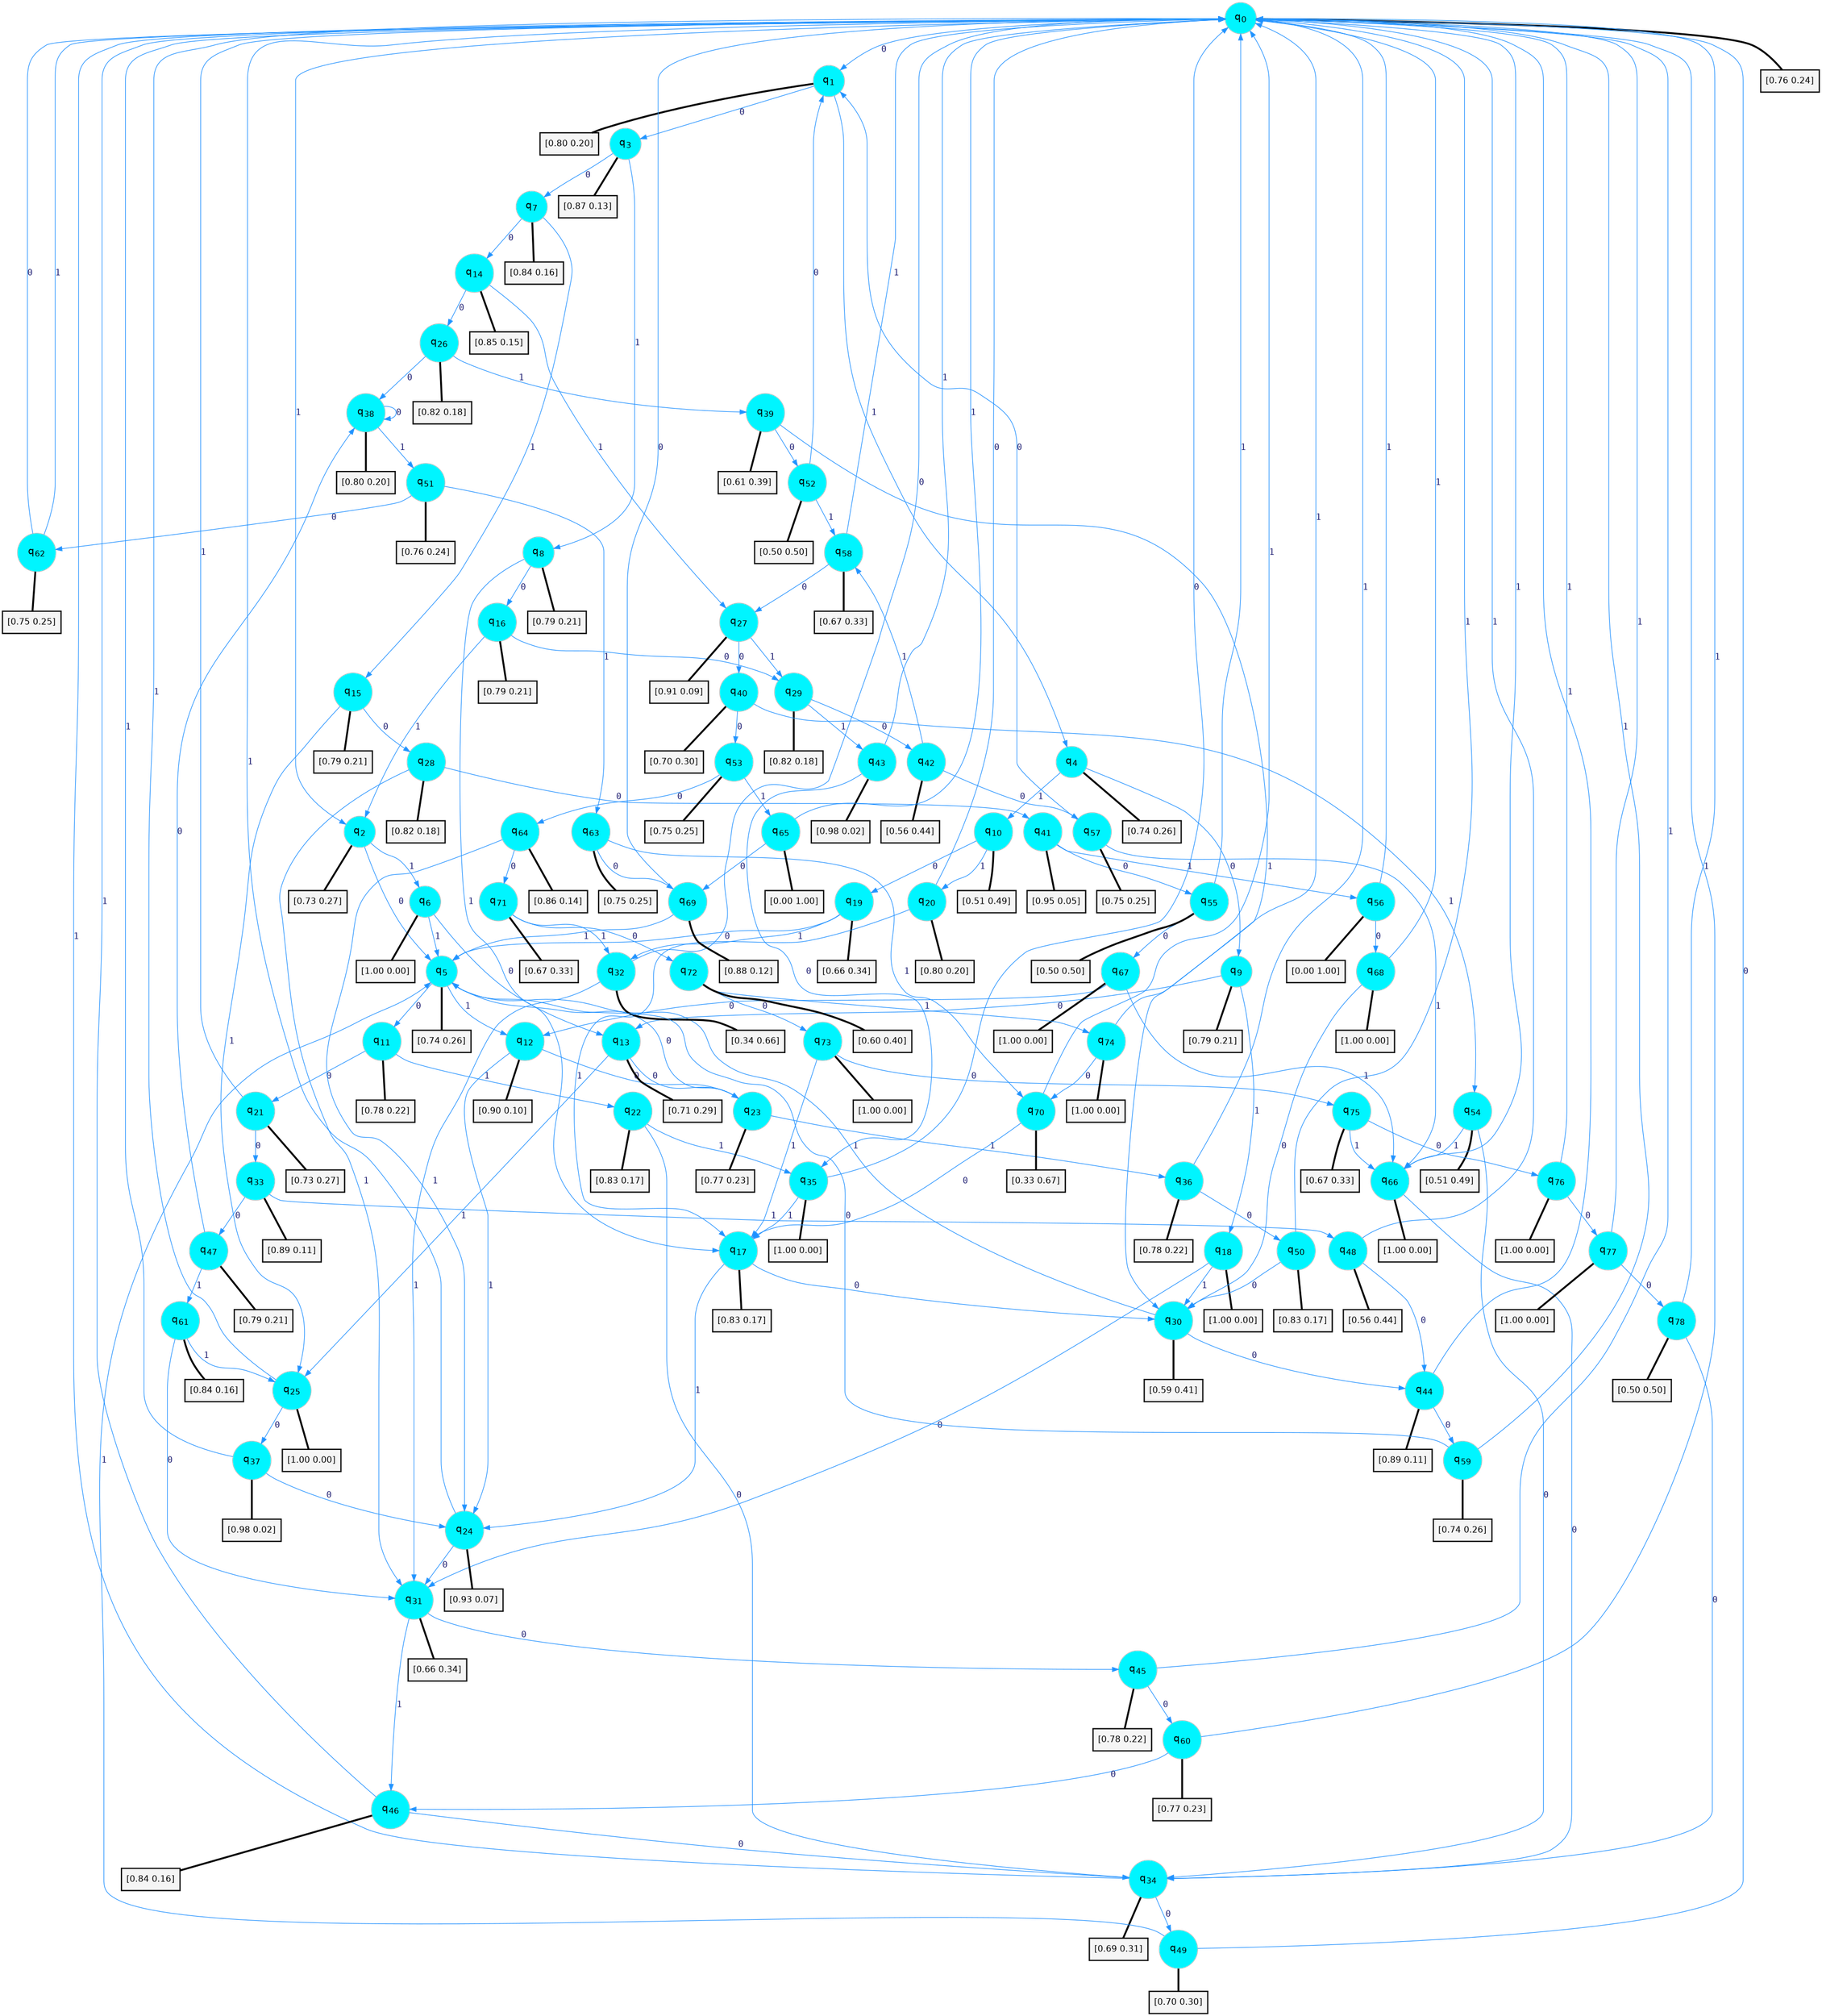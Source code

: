 digraph G {
graph [
bgcolor=transparent, dpi=300, rankdir=TD, size="40,25"];
node [
color=gray, fillcolor=turquoise1, fontcolor=black, fontname=Helvetica, fontsize=16, fontweight=bold, shape=circle, style=filled];
edge [
arrowsize=1, color=dodgerblue1, fontcolor=midnightblue, fontname=courier, fontweight=bold, penwidth=1, style=solid, weight=20];
0[label=<q<SUB>0</SUB>>];
1[label=<q<SUB>1</SUB>>];
2[label=<q<SUB>2</SUB>>];
3[label=<q<SUB>3</SUB>>];
4[label=<q<SUB>4</SUB>>];
5[label=<q<SUB>5</SUB>>];
6[label=<q<SUB>6</SUB>>];
7[label=<q<SUB>7</SUB>>];
8[label=<q<SUB>8</SUB>>];
9[label=<q<SUB>9</SUB>>];
10[label=<q<SUB>10</SUB>>];
11[label=<q<SUB>11</SUB>>];
12[label=<q<SUB>12</SUB>>];
13[label=<q<SUB>13</SUB>>];
14[label=<q<SUB>14</SUB>>];
15[label=<q<SUB>15</SUB>>];
16[label=<q<SUB>16</SUB>>];
17[label=<q<SUB>17</SUB>>];
18[label=<q<SUB>18</SUB>>];
19[label=<q<SUB>19</SUB>>];
20[label=<q<SUB>20</SUB>>];
21[label=<q<SUB>21</SUB>>];
22[label=<q<SUB>22</SUB>>];
23[label=<q<SUB>23</SUB>>];
24[label=<q<SUB>24</SUB>>];
25[label=<q<SUB>25</SUB>>];
26[label=<q<SUB>26</SUB>>];
27[label=<q<SUB>27</SUB>>];
28[label=<q<SUB>28</SUB>>];
29[label=<q<SUB>29</SUB>>];
30[label=<q<SUB>30</SUB>>];
31[label=<q<SUB>31</SUB>>];
32[label=<q<SUB>32</SUB>>];
33[label=<q<SUB>33</SUB>>];
34[label=<q<SUB>34</SUB>>];
35[label=<q<SUB>35</SUB>>];
36[label=<q<SUB>36</SUB>>];
37[label=<q<SUB>37</SUB>>];
38[label=<q<SUB>38</SUB>>];
39[label=<q<SUB>39</SUB>>];
40[label=<q<SUB>40</SUB>>];
41[label=<q<SUB>41</SUB>>];
42[label=<q<SUB>42</SUB>>];
43[label=<q<SUB>43</SUB>>];
44[label=<q<SUB>44</SUB>>];
45[label=<q<SUB>45</SUB>>];
46[label=<q<SUB>46</SUB>>];
47[label=<q<SUB>47</SUB>>];
48[label=<q<SUB>48</SUB>>];
49[label=<q<SUB>49</SUB>>];
50[label=<q<SUB>50</SUB>>];
51[label=<q<SUB>51</SUB>>];
52[label=<q<SUB>52</SUB>>];
53[label=<q<SUB>53</SUB>>];
54[label=<q<SUB>54</SUB>>];
55[label=<q<SUB>55</SUB>>];
56[label=<q<SUB>56</SUB>>];
57[label=<q<SUB>57</SUB>>];
58[label=<q<SUB>58</SUB>>];
59[label=<q<SUB>59</SUB>>];
60[label=<q<SUB>60</SUB>>];
61[label=<q<SUB>61</SUB>>];
62[label=<q<SUB>62</SUB>>];
63[label=<q<SUB>63</SUB>>];
64[label=<q<SUB>64</SUB>>];
65[label=<q<SUB>65</SUB>>];
66[label=<q<SUB>66</SUB>>];
67[label=<q<SUB>67</SUB>>];
68[label=<q<SUB>68</SUB>>];
69[label=<q<SUB>69</SUB>>];
70[label=<q<SUB>70</SUB>>];
71[label=<q<SUB>71</SUB>>];
72[label=<q<SUB>72</SUB>>];
73[label=<q<SUB>73</SUB>>];
74[label=<q<SUB>74</SUB>>];
75[label=<q<SUB>75</SUB>>];
76[label=<q<SUB>76</SUB>>];
77[label=<q<SUB>77</SUB>>];
78[label=<q<SUB>78</SUB>>];
79[label="[0.76 0.24]", shape=box,fontcolor=black, fontname=Helvetica, fontsize=14, penwidth=2, fillcolor=whitesmoke,color=black];
80[label="[0.80 0.20]", shape=box,fontcolor=black, fontname=Helvetica, fontsize=14, penwidth=2, fillcolor=whitesmoke,color=black];
81[label="[0.73 0.27]", shape=box,fontcolor=black, fontname=Helvetica, fontsize=14, penwidth=2, fillcolor=whitesmoke,color=black];
82[label="[0.87 0.13]", shape=box,fontcolor=black, fontname=Helvetica, fontsize=14, penwidth=2, fillcolor=whitesmoke,color=black];
83[label="[0.74 0.26]", shape=box,fontcolor=black, fontname=Helvetica, fontsize=14, penwidth=2, fillcolor=whitesmoke,color=black];
84[label="[0.74 0.26]", shape=box,fontcolor=black, fontname=Helvetica, fontsize=14, penwidth=2, fillcolor=whitesmoke,color=black];
85[label="[1.00 0.00]", shape=box,fontcolor=black, fontname=Helvetica, fontsize=14, penwidth=2, fillcolor=whitesmoke,color=black];
86[label="[0.84 0.16]", shape=box,fontcolor=black, fontname=Helvetica, fontsize=14, penwidth=2, fillcolor=whitesmoke,color=black];
87[label="[0.79 0.21]", shape=box,fontcolor=black, fontname=Helvetica, fontsize=14, penwidth=2, fillcolor=whitesmoke,color=black];
88[label="[0.79 0.21]", shape=box,fontcolor=black, fontname=Helvetica, fontsize=14, penwidth=2, fillcolor=whitesmoke,color=black];
89[label="[0.51 0.49]", shape=box,fontcolor=black, fontname=Helvetica, fontsize=14, penwidth=2, fillcolor=whitesmoke,color=black];
90[label="[0.78 0.22]", shape=box,fontcolor=black, fontname=Helvetica, fontsize=14, penwidth=2, fillcolor=whitesmoke,color=black];
91[label="[0.90 0.10]", shape=box,fontcolor=black, fontname=Helvetica, fontsize=14, penwidth=2, fillcolor=whitesmoke,color=black];
92[label="[0.71 0.29]", shape=box,fontcolor=black, fontname=Helvetica, fontsize=14, penwidth=2, fillcolor=whitesmoke,color=black];
93[label="[0.85 0.15]", shape=box,fontcolor=black, fontname=Helvetica, fontsize=14, penwidth=2, fillcolor=whitesmoke,color=black];
94[label="[0.79 0.21]", shape=box,fontcolor=black, fontname=Helvetica, fontsize=14, penwidth=2, fillcolor=whitesmoke,color=black];
95[label="[0.79 0.21]", shape=box,fontcolor=black, fontname=Helvetica, fontsize=14, penwidth=2, fillcolor=whitesmoke,color=black];
96[label="[0.83 0.17]", shape=box,fontcolor=black, fontname=Helvetica, fontsize=14, penwidth=2, fillcolor=whitesmoke,color=black];
97[label="[1.00 0.00]", shape=box,fontcolor=black, fontname=Helvetica, fontsize=14, penwidth=2, fillcolor=whitesmoke,color=black];
98[label="[0.66 0.34]", shape=box,fontcolor=black, fontname=Helvetica, fontsize=14, penwidth=2, fillcolor=whitesmoke,color=black];
99[label="[0.80 0.20]", shape=box,fontcolor=black, fontname=Helvetica, fontsize=14, penwidth=2, fillcolor=whitesmoke,color=black];
100[label="[0.73 0.27]", shape=box,fontcolor=black, fontname=Helvetica, fontsize=14, penwidth=2, fillcolor=whitesmoke,color=black];
101[label="[0.83 0.17]", shape=box,fontcolor=black, fontname=Helvetica, fontsize=14, penwidth=2, fillcolor=whitesmoke,color=black];
102[label="[0.77 0.23]", shape=box,fontcolor=black, fontname=Helvetica, fontsize=14, penwidth=2, fillcolor=whitesmoke,color=black];
103[label="[0.93 0.07]", shape=box,fontcolor=black, fontname=Helvetica, fontsize=14, penwidth=2, fillcolor=whitesmoke,color=black];
104[label="[1.00 0.00]", shape=box,fontcolor=black, fontname=Helvetica, fontsize=14, penwidth=2, fillcolor=whitesmoke,color=black];
105[label="[0.82 0.18]", shape=box,fontcolor=black, fontname=Helvetica, fontsize=14, penwidth=2, fillcolor=whitesmoke,color=black];
106[label="[0.91 0.09]", shape=box,fontcolor=black, fontname=Helvetica, fontsize=14, penwidth=2, fillcolor=whitesmoke,color=black];
107[label="[0.82 0.18]", shape=box,fontcolor=black, fontname=Helvetica, fontsize=14, penwidth=2, fillcolor=whitesmoke,color=black];
108[label="[0.82 0.18]", shape=box,fontcolor=black, fontname=Helvetica, fontsize=14, penwidth=2, fillcolor=whitesmoke,color=black];
109[label="[0.59 0.41]", shape=box,fontcolor=black, fontname=Helvetica, fontsize=14, penwidth=2, fillcolor=whitesmoke,color=black];
110[label="[0.66 0.34]", shape=box,fontcolor=black, fontname=Helvetica, fontsize=14, penwidth=2, fillcolor=whitesmoke,color=black];
111[label="[0.34 0.66]", shape=box,fontcolor=black, fontname=Helvetica, fontsize=14, penwidth=2, fillcolor=whitesmoke,color=black];
112[label="[0.89 0.11]", shape=box,fontcolor=black, fontname=Helvetica, fontsize=14, penwidth=2, fillcolor=whitesmoke,color=black];
113[label="[0.69 0.31]", shape=box,fontcolor=black, fontname=Helvetica, fontsize=14, penwidth=2, fillcolor=whitesmoke,color=black];
114[label="[1.00 0.00]", shape=box,fontcolor=black, fontname=Helvetica, fontsize=14, penwidth=2, fillcolor=whitesmoke,color=black];
115[label="[0.78 0.22]", shape=box,fontcolor=black, fontname=Helvetica, fontsize=14, penwidth=2, fillcolor=whitesmoke,color=black];
116[label="[0.98 0.02]", shape=box,fontcolor=black, fontname=Helvetica, fontsize=14, penwidth=2, fillcolor=whitesmoke,color=black];
117[label="[0.80 0.20]", shape=box,fontcolor=black, fontname=Helvetica, fontsize=14, penwidth=2, fillcolor=whitesmoke,color=black];
118[label="[0.61 0.39]", shape=box,fontcolor=black, fontname=Helvetica, fontsize=14, penwidth=2, fillcolor=whitesmoke,color=black];
119[label="[0.70 0.30]", shape=box,fontcolor=black, fontname=Helvetica, fontsize=14, penwidth=2, fillcolor=whitesmoke,color=black];
120[label="[0.95 0.05]", shape=box,fontcolor=black, fontname=Helvetica, fontsize=14, penwidth=2, fillcolor=whitesmoke,color=black];
121[label="[0.56 0.44]", shape=box,fontcolor=black, fontname=Helvetica, fontsize=14, penwidth=2, fillcolor=whitesmoke,color=black];
122[label="[0.98 0.02]", shape=box,fontcolor=black, fontname=Helvetica, fontsize=14, penwidth=2, fillcolor=whitesmoke,color=black];
123[label="[0.89 0.11]", shape=box,fontcolor=black, fontname=Helvetica, fontsize=14, penwidth=2, fillcolor=whitesmoke,color=black];
124[label="[0.78 0.22]", shape=box,fontcolor=black, fontname=Helvetica, fontsize=14, penwidth=2, fillcolor=whitesmoke,color=black];
125[label="[0.84 0.16]", shape=box,fontcolor=black, fontname=Helvetica, fontsize=14, penwidth=2, fillcolor=whitesmoke,color=black];
126[label="[0.79 0.21]", shape=box,fontcolor=black, fontname=Helvetica, fontsize=14, penwidth=2, fillcolor=whitesmoke,color=black];
127[label="[0.56 0.44]", shape=box,fontcolor=black, fontname=Helvetica, fontsize=14, penwidth=2, fillcolor=whitesmoke,color=black];
128[label="[0.70 0.30]", shape=box,fontcolor=black, fontname=Helvetica, fontsize=14, penwidth=2, fillcolor=whitesmoke,color=black];
129[label="[0.83 0.17]", shape=box,fontcolor=black, fontname=Helvetica, fontsize=14, penwidth=2, fillcolor=whitesmoke,color=black];
130[label="[0.76 0.24]", shape=box,fontcolor=black, fontname=Helvetica, fontsize=14, penwidth=2, fillcolor=whitesmoke,color=black];
131[label="[0.50 0.50]", shape=box,fontcolor=black, fontname=Helvetica, fontsize=14, penwidth=2, fillcolor=whitesmoke,color=black];
132[label="[0.75 0.25]", shape=box,fontcolor=black, fontname=Helvetica, fontsize=14, penwidth=2, fillcolor=whitesmoke,color=black];
133[label="[0.51 0.49]", shape=box,fontcolor=black, fontname=Helvetica, fontsize=14, penwidth=2, fillcolor=whitesmoke,color=black];
134[label="[0.50 0.50]", shape=box,fontcolor=black, fontname=Helvetica, fontsize=14, penwidth=2, fillcolor=whitesmoke,color=black];
135[label="[0.00 1.00]", shape=box,fontcolor=black, fontname=Helvetica, fontsize=14, penwidth=2, fillcolor=whitesmoke,color=black];
136[label="[0.75 0.25]", shape=box,fontcolor=black, fontname=Helvetica, fontsize=14, penwidth=2, fillcolor=whitesmoke,color=black];
137[label="[0.67 0.33]", shape=box,fontcolor=black, fontname=Helvetica, fontsize=14, penwidth=2, fillcolor=whitesmoke,color=black];
138[label="[0.74 0.26]", shape=box,fontcolor=black, fontname=Helvetica, fontsize=14, penwidth=2, fillcolor=whitesmoke,color=black];
139[label="[0.77 0.23]", shape=box,fontcolor=black, fontname=Helvetica, fontsize=14, penwidth=2, fillcolor=whitesmoke,color=black];
140[label="[0.84 0.16]", shape=box,fontcolor=black, fontname=Helvetica, fontsize=14, penwidth=2, fillcolor=whitesmoke,color=black];
141[label="[0.75 0.25]", shape=box,fontcolor=black, fontname=Helvetica, fontsize=14, penwidth=2, fillcolor=whitesmoke,color=black];
142[label="[0.75 0.25]", shape=box,fontcolor=black, fontname=Helvetica, fontsize=14, penwidth=2, fillcolor=whitesmoke,color=black];
143[label="[0.86 0.14]", shape=box,fontcolor=black, fontname=Helvetica, fontsize=14, penwidth=2, fillcolor=whitesmoke,color=black];
144[label="[0.00 1.00]", shape=box,fontcolor=black, fontname=Helvetica, fontsize=14, penwidth=2, fillcolor=whitesmoke,color=black];
145[label="[1.00 0.00]", shape=box,fontcolor=black, fontname=Helvetica, fontsize=14, penwidth=2, fillcolor=whitesmoke,color=black];
146[label="[1.00 0.00]", shape=box,fontcolor=black, fontname=Helvetica, fontsize=14, penwidth=2, fillcolor=whitesmoke,color=black];
147[label="[1.00 0.00]", shape=box,fontcolor=black, fontname=Helvetica, fontsize=14, penwidth=2, fillcolor=whitesmoke,color=black];
148[label="[0.88 0.12]", shape=box,fontcolor=black, fontname=Helvetica, fontsize=14, penwidth=2, fillcolor=whitesmoke,color=black];
149[label="[0.33 0.67]", shape=box,fontcolor=black, fontname=Helvetica, fontsize=14, penwidth=2, fillcolor=whitesmoke,color=black];
150[label="[0.67 0.33]", shape=box,fontcolor=black, fontname=Helvetica, fontsize=14, penwidth=2, fillcolor=whitesmoke,color=black];
151[label="[0.60 0.40]", shape=box,fontcolor=black, fontname=Helvetica, fontsize=14, penwidth=2, fillcolor=whitesmoke,color=black];
152[label="[1.00 0.00]", shape=box,fontcolor=black, fontname=Helvetica, fontsize=14, penwidth=2, fillcolor=whitesmoke,color=black];
153[label="[1.00 0.00]", shape=box,fontcolor=black, fontname=Helvetica, fontsize=14, penwidth=2, fillcolor=whitesmoke,color=black];
154[label="[0.67 0.33]", shape=box,fontcolor=black, fontname=Helvetica, fontsize=14, penwidth=2, fillcolor=whitesmoke,color=black];
155[label="[1.00 0.00]", shape=box,fontcolor=black, fontname=Helvetica, fontsize=14, penwidth=2, fillcolor=whitesmoke,color=black];
156[label="[1.00 0.00]", shape=box,fontcolor=black, fontname=Helvetica, fontsize=14, penwidth=2, fillcolor=whitesmoke,color=black];
157[label="[0.50 0.50]", shape=box,fontcolor=black, fontname=Helvetica, fontsize=14, penwidth=2, fillcolor=whitesmoke,color=black];
0->1 [label=0];
0->2 [label=1];
0->79 [arrowhead=none, penwidth=3,color=black];
1->3 [label=0];
1->4 [label=1];
1->80 [arrowhead=none, penwidth=3,color=black];
2->5 [label=0];
2->6 [label=1];
2->81 [arrowhead=none, penwidth=3,color=black];
3->7 [label=0];
3->8 [label=1];
3->82 [arrowhead=none, penwidth=3,color=black];
4->9 [label=0];
4->10 [label=1];
4->83 [arrowhead=none, penwidth=3,color=black];
5->11 [label=0];
5->12 [label=1];
5->84 [arrowhead=none, penwidth=3,color=black];
6->13 [label=0];
6->5 [label=1];
6->85 [arrowhead=none, penwidth=3,color=black];
7->14 [label=0];
7->15 [label=1];
7->86 [arrowhead=none, penwidth=3,color=black];
8->16 [label=0];
8->17 [label=1];
8->87 [arrowhead=none, penwidth=3,color=black];
9->13 [label=0];
9->18 [label=1];
9->88 [arrowhead=none, penwidth=3,color=black];
10->19 [label=0];
10->20 [label=1];
10->89 [arrowhead=none, penwidth=3,color=black];
11->21 [label=0];
11->22 [label=1];
11->90 [arrowhead=none, penwidth=3,color=black];
12->23 [label=0];
12->24 [label=1];
12->91 [arrowhead=none, penwidth=3,color=black];
13->23 [label=0];
13->25 [label=1];
13->92 [arrowhead=none, penwidth=3,color=black];
14->26 [label=0];
14->27 [label=1];
14->93 [arrowhead=none, penwidth=3,color=black];
15->28 [label=0];
15->25 [label=1];
15->94 [arrowhead=none, penwidth=3,color=black];
16->29 [label=0];
16->2 [label=1];
16->95 [arrowhead=none, penwidth=3,color=black];
17->30 [label=0];
17->24 [label=1];
17->96 [arrowhead=none, penwidth=3,color=black];
18->31 [label=0];
18->30 [label=1];
18->97 [arrowhead=none, penwidth=3,color=black];
19->5 [label=0];
19->32 [label=1];
19->98 [arrowhead=none, penwidth=3,color=black];
20->0 [label=0];
20->17 [label=1];
20->99 [arrowhead=none, penwidth=3,color=black];
21->33 [label=0];
21->0 [label=1];
21->100 [arrowhead=none, penwidth=3,color=black];
22->34 [label=0];
22->35 [label=1];
22->101 [arrowhead=none, penwidth=3,color=black];
23->5 [label=0];
23->36 [label=1];
23->102 [arrowhead=none, penwidth=3,color=black];
24->31 [label=0];
24->0 [label=1];
24->103 [arrowhead=none, penwidth=3,color=black];
25->37 [label=0];
25->0 [label=1];
25->104 [arrowhead=none, penwidth=3,color=black];
26->38 [label=0];
26->39 [label=1];
26->105 [arrowhead=none, penwidth=3,color=black];
27->40 [label=0];
27->29 [label=1];
27->106 [arrowhead=none, penwidth=3,color=black];
28->41 [label=0];
28->31 [label=1];
28->107 [arrowhead=none, penwidth=3,color=black];
29->42 [label=0];
29->43 [label=1];
29->108 [arrowhead=none, penwidth=3,color=black];
30->44 [label=0];
30->5 [label=1];
30->109 [arrowhead=none, penwidth=3,color=black];
31->45 [label=0];
31->46 [label=1];
31->110 [arrowhead=none, penwidth=3,color=black];
32->0 [label=0];
32->31 [label=1];
32->111 [arrowhead=none, penwidth=3,color=black];
33->47 [label=0];
33->48 [label=1];
33->112 [arrowhead=none, penwidth=3,color=black];
34->49 [label=0];
34->0 [label=1];
34->113 [arrowhead=none, penwidth=3,color=black];
35->0 [label=0];
35->17 [label=1];
35->114 [arrowhead=none, penwidth=3,color=black];
36->50 [label=0];
36->0 [label=1];
36->115 [arrowhead=none, penwidth=3,color=black];
37->24 [label=0];
37->0 [label=1];
37->116 [arrowhead=none, penwidth=3,color=black];
38->38 [label=0];
38->51 [label=1];
38->117 [arrowhead=none, penwidth=3,color=black];
39->52 [label=0];
39->30 [label=1];
39->118 [arrowhead=none, penwidth=3,color=black];
40->53 [label=0];
40->54 [label=1];
40->119 [arrowhead=none, penwidth=3,color=black];
41->55 [label=0];
41->56 [label=1];
41->120 [arrowhead=none, penwidth=3,color=black];
42->57 [label=0];
42->58 [label=1];
42->121 [arrowhead=none, penwidth=3,color=black];
43->35 [label=0];
43->0 [label=1];
43->122 [arrowhead=none, penwidth=3,color=black];
44->59 [label=0];
44->0 [label=1];
44->123 [arrowhead=none, penwidth=3,color=black];
45->60 [label=0];
45->0 [label=1];
45->124 [arrowhead=none, penwidth=3,color=black];
46->34 [label=0];
46->0 [label=1];
46->125 [arrowhead=none, penwidth=3,color=black];
47->38 [label=0];
47->61 [label=1];
47->126 [arrowhead=none, penwidth=3,color=black];
48->44 [label=0];
48->0 [label=1];
48->127 [arrowhead=none, penwidth=3,color=black];
49->0 [label=0];
49->5 [label=1];
49->128 [arrowhead=none, penwidth=3,color=black];
50->30 [label=0];
50->0 [label=1];
50->129 [arrowhead=none, penwidth=3,color=black];
51->62 [label=0];
51->63 [label=1];
51->130 [arrowhead=none, penwidth=3,color=black];
52->1 [label=0];
52->58 [label=1];
52->131 [arrowhead=none, penwidth=3,color=black];
53->64 [label=0];
53->65 [label=1];
53->132 [arrowhead=none, penwidth=3,color=black];
54->34 [label=0];
54->66 [label=1];
54->133 [arrowhead=none, penwidth=3,color=black];
55->67 [label=0];
55->0 [label=1];
55->134 [arrowhead=none, penwidth=3,color=black];
56->68 [label=0];
56->0 [label=1];
56->135 [arrowhead=none, penwidth=3,color=black];
57->1 [label=0];
57->66 [label=1];
57->136 [arrowhead=none, penwidth=3,color=black];
58->27 [label=0];
58->0 [label=1];
58->137 [arrowhead=none, penwidth=3,color=black];
59->5 [label=0];
59->0 [label=1];
59->138 [arrowhead=none, penwidth=3,color=black];
60->46 [label=0];
60->0 [label=1];
60->139 [arrowhead=none, penwidth=3,color=black];
61->31 [label=0];
61->25 [label=1];
61->140 [arrowhead=none, penwidth=3,color=black];
62->0 [label=0];
62->0 [label=1];
62->141 [arrowhead=none, penwidth=3,color=black];
63->69 [label=0];
63->70 [label=1];
63->142 [arrowhead=none, penwidth=3,color=black];
64->71 [label=0];
64->24 [label=1];
64->143 [arrowhead=none, penwidth=3,color=black];
65->69 [label=0];
65->0 [label=1];
65->144 [arrowhead=none, penwidth=3,color=black];
66->34 [label=0];
66->0 [label=1];
66->145 [arrowhead=none, penwidth=3,color=black];
67->12 [label=0];
67->66 [label=1];
67->146 [arrowhead=none, penwidth=3,color=black];
68->30 [label=0];
68->0 [label=1];
68->147 [arrowhead=none, penwidth=3,color=black];
69->0 [label=0];
69->5 [label=1];
69->148 [arrowhead=none, penwidth=3,color=black];
70->17 [label=0];
70->0 [label=1];
70->149 [arrowhead=none, penwidth=3,color=black];
71->72 [label=0];
71->32 [label=1];
71->150 [arrowhead=none, penwidth=3,color=black];
72->73 [label=0];
72->74 [label=1];
72->151 [arrowhead=none, penwidth=3,color=black];
73->75 [label=0];
73->17 [label=1];
73->152 [arrowhead=none, penwidth=3,color=black];
74->70 [label=0];
74->0 [label=1];
74->153 [arrowhead=none, penwidth=3,color=black];
75->76 [label=0];
75->66 [label=1];
75->154 [arrowhead=none, penwidth=3,color=black];
76->77 [label=0];
76->0 [label=1];
76->155 [arrowhead=none, penwidth=3,color=black];
77->78 [label=0];
77->0 [label=1];
77->156 [arrowhead=none, penwidth=3,color=black];
78->34 [label=0];
78->0 [label=1];
78->157 [arrowhead=none, penwidth=3,color=black];
}
